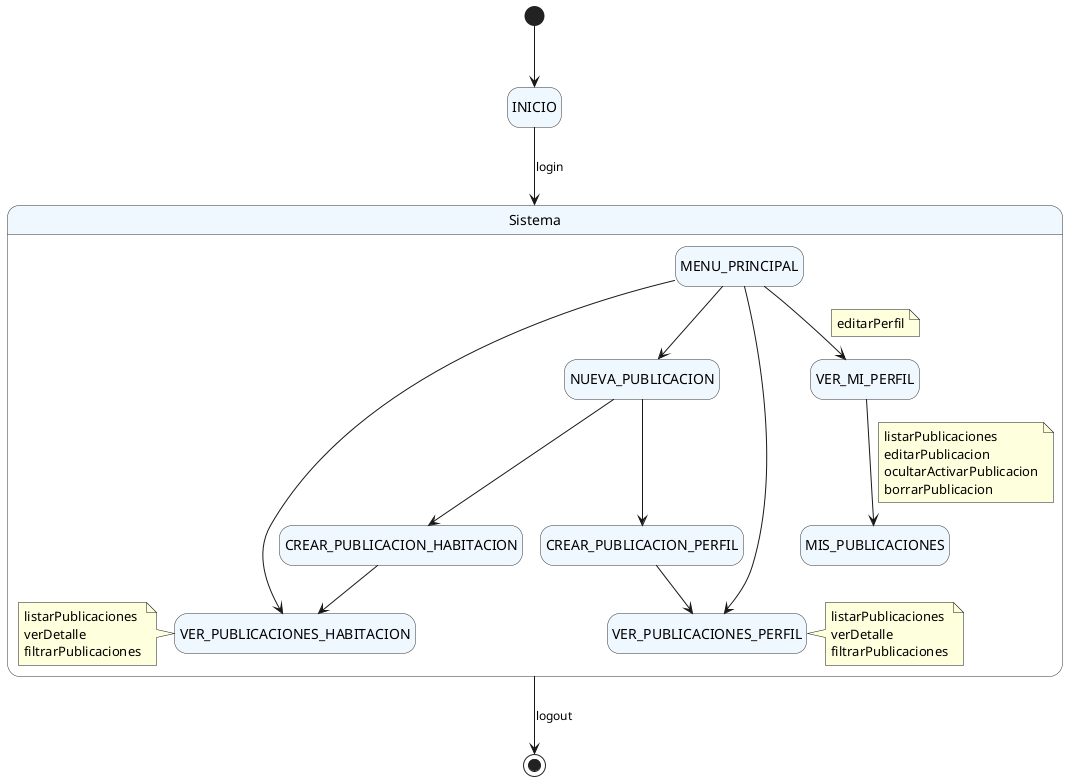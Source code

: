 @startuml

skinparam state {
  BackgroundColor #F0F8FF
  BorderColor #333
  FontSize 14
  FontName Arial
  Padding 15
  ArrowFontSize 12
}

hide empty description

[*] --> INICIO

INICIO --> Sistema : login 

state Sistema {
    MENU_PRINCIPAL --> NUEVA_PUBLICACION

    NUEVA_PUBLICACION --> CREAR_PUBLICACION_HABITACION

    CREAR_PUBLICACION_HABITACION --> VER_PUBLICACIONES_HABITACION

    NUEVA_PUBLICACION --> CREAR_PUBLICACION_PERFIL

    CREAR_PUBLICACION_PERFIL --> VER_PUBLICACIONES_PERFIL

    MENU_PRINCIPAL --> VER_PUBLICACIONES_HABITACION
        note left of VER_PUBLICACIONES_HABITACION
            listarPublicaciones
            verDetalle
            filtrarPublicaciones
        end note

    MENU_PRINCIPAL --> VER_PUBLICACIONES_PERFIL
        note right of VER_PUBLICACIONES_PERFIL
            listarPublicaciones
            verDetalle
            filtrarPublicaciones
        end note

    MENU_PRINCIPAL --> VER_MI_PERFIL
        note on link
            editarPerfil
        end note

    VER_MI_PERFIL --> MIS_PUBLICACIONES
        note on link
            listarPublicaciones
            editarPublicacion
            ocultarActivarPublicacion
            borrarPublicacion
        end note
}

Sistema --> [*] : logout

@enduml